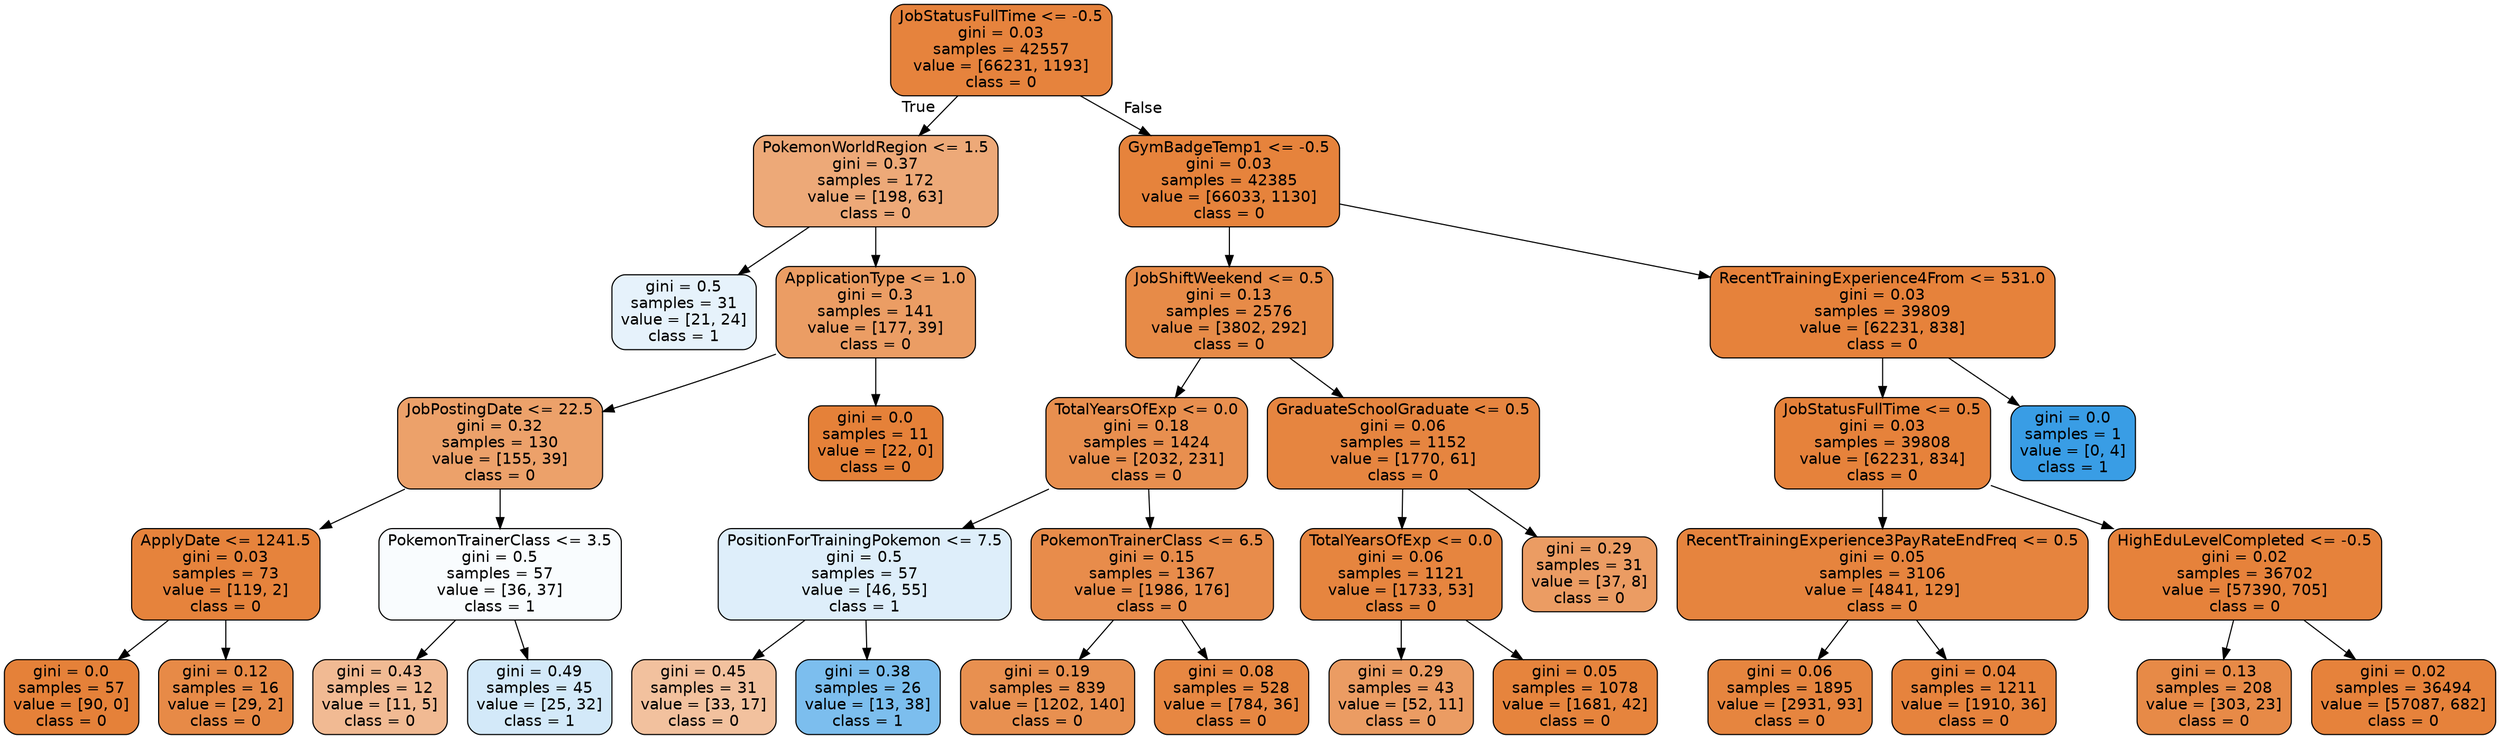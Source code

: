 digraph Tree {
node [shape=box, style="filled, rounded", color="black", fontname=helvetica] ;
edge [fontname=helvetica] ;
0 [label="JobStatusFullTime <= -0.5\ngini = 0.03\nsamples = 42557\nvalue = [66231, 1193]\nclass = 0", fillcolor="#e58139fa"] ;
1 [label="PokemonWorldRegion <= 1.5\ngini = 0.37\nsamples = 172\nvalue = [198, 63]\nclass = 0", fillcolor="#e58139ae"] ;
0 -> 1 [labeldistance=2.5, labelangle=45, headlabel="True"] ;
2 [label="gini = 0.5\nsamples = 31\nvalue = [21, 24]\nclass = 1", fillcolor="#399de520"] ;
1 -> 2 ;
3 [label="ApplicationType <= 1.0\ngini = 0.3\nsamples = 141\nvalue = [177, 39]\nclass = 0", fillcolor="#e58139c7"] ;
1 -> 3 ;
4 [label="JobPostingDate <= 22.5\ngini = 0.32\nsamples = 130\nvalue = [155, 39]\nclass = 0", fillcolor="#e58139bf"] ;
3 -> 4 ;
5 [label="ApplyDate <= 1241.5\ngini = 0.03\nsamples = 73\nvalue = [119, 2]\nclass = 0", fillcolor="#e58139fb"] ;
4 -> 5 ;
6 [label="gini = 0.0\nsamples = 57\nvalue = [90, 0]\nclass = 0", fillcolor="#e58139ff"] ;
5 -> 6 ;
7 [label="gini = 0.12\nsamples = 16\nvalue = [29, 2]\nclass = 0", fillcolor="#e58139ed"] ;
5 -> 7 ;
8 [label="PokemonTrainerClass <= 3.5\ngini = 0.5\nsamples = 57\nvalue = [36, 37]\nclass = 1", fillcolor="#399de507"] ;
4 -> 8 ;
9 [label="gini = 0.43\nsamples = 12\nvalue = [11, 5]\nclass = 0", fillcolor="#e581398b"] ;
8 -> 9 ;
10 [label="gini = 0.49\nsamples = 45\nvalue = [25, 32]\nclass = 1", fillcolor="#399de538"] ;
8 -> 10 ;
11 [label="gini = 0.0\nsamples = 11\nvalue = [22, 0]\nclass = 0", fillcolor="#e58139ff"] ;
3 -> 11 ;
12 [label="GymBadgeTemp1 <= -0.5\ngini = 0.03\nsamples = 42385\nvalue = [66033, 1130]\nclass = 0", fillcolor="#e58139fb"] ;
0 -> 12 [labeldistance=2.5, labelangle=-45, headlabel="False"] ;
13 [label="JobShiftWeekend <= 0.5\ngini = 0.13\nsamples = 2576\nvalue = [3802, 292]\nclass = 0", fillcolor="#e58139eb"] ;
12 -> 13 ;
14 [label="TotalYearsOfExp <= 0.0\ngini = 0.18\nsamples = 1424\nvalue = [2032, 231]\nclass = 0", fillcolor="#e58139e2"] ;
13 -> 14 ;
15 [label="PositionForTrainingPokemon <= 7.5\ngini = 0.5\nsamples = 57\nvalue = [46, 55]\nclass = 1", fillcolor="#399de52a"] ;
14 -> 15 ;
16 [label="gini = 0.45\nsamples = 31\nvalue = [33, 17]\nclass = 0", fillcolor="#e581397c"] ;
15 -> 16 ;
17 [label="gini = 0.38\nsamples = 26\nvalue = [13, 38]\nclass = 1", fillcolor="#399de5a8"] ;
15 -> 17 ;
18 [label="PokemonTrainerClass <= 6.5\ngini = 0.15\nsamples = 1367\nvalue = [1986, 176]\nclass = 0", fillcolor="#e58139e8"] ;
14 -> 18 ;
19 [label="gini = 0.19\nsamples = 839\nvalue = [1202, 140]\nclass = 0", fillcolor="#e58139e1"] ;
18 -> 19 ;
20 [label="gini = 0.08\nsamples = 528\nvalue = [784, 36]\nclass = 0", fillcolor="#e58139f3"] ;
18 -> 20 ;
21 [label="GraduateSchoolGraduate <= 0.5\ngini = 0.06\nsamples = 1152\nvalue = [1770, 61]\nclass = 0", fillcolor="#e58139f6"] ;
13 -> 21 ;
22 [label="TotalYearsOfExp <= 0.0\ngini = 0.06\nsamples = 1121\nvalue = [1733, 53]\nclass = 0", fillcolor="#e58139f7"] ;
21 -> 22 ;
23 [label="gini = 0.29\nsamples = 43\nvalue = [52, 11]\nclass = 0", fillcolor="#e58139c9"] ;
22 -> 23 ;
24 [label="gini = 0.05\nsamples = 1078\nvalue = [1681, 42]\nclass = 0", fillcolor="#e58139f9"] ;
22 -> 24 ;
25 [label="gini = 0.29\nsamples = 31\nvalue = [37, 8]\nclass = 0", fillcolor="#e58139c8"] ;
21 -> 25 ;
26 [label="RecentTrainingExperience4From <= 531.0\ngini = 0.03\nsamples = 39809\nvalue = [62231, 838]\nclass = 0", fillcolor="#e58139fc"] ;
12 -> 26 ;
27 [label="JobStatusFullTime <= 0.5\ngini = 0.03\nsamples = 39808\nvalue = [62231, 834]\nclass = 0", fillcolor="#e58139fc"] ;
26 -> 27 ;
28 [label="RecentTrainingExperience3PayRateEndFreq <= 0.5\ngini = 0.05\nsamples = 3106\nvalue = [4841, 129]\nclass = 0", fillcolor="#e58139f8"] ;
27 -> 28 ;
29 [label="gini = 0.06\nsamples = 1895\nvalue = [2931, 93]\nclass = 0", fillcolor="#e58139f7"] ;
28 -> 29 ;
30 [label="gini = 0.04\nsamples = 1211\nvalue = [1910, 36]\nclass = 0", fillcolor="#e58139fa"] ;
28 -> 30 ;
31 [label="HighEduLevelCompleted <= -0.5\ngini = 0.02\nsamples = 36702\nvalue = [57390, 705]\nclass = 0", fillcolor="#e58139fc"] ;
27 -> 31 ;
32 [label="gini = 0.13\nsamples = 208\nvalue = [303, 23]\nclass = 0", fillcolor="#e58139ec"] ;
31 -> 32 ;
33 [label="gini = 0.02\nsamples = 36494\nvalue = [57087, 682]\nclass = 0", fillcolor="#e58139fc"] ;
31 -> 33 ;
34 [label="gini = 0.0\nsamples = 1\nvalue = [0, 4]\nclass = 1", fillcolor="#399de5ff"] ;
26 -> 34 ;
}